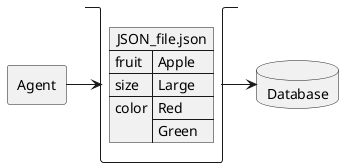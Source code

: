 @startuml
allowmixing

agent Agent
stack {
  json "JSON_file.json" as J {
    "fruit":"Apple",
    "size":"Large",
    "color": ["Red", "Green"]
  }
}
database Database

Agent -> J
J -> Database
@enduml

